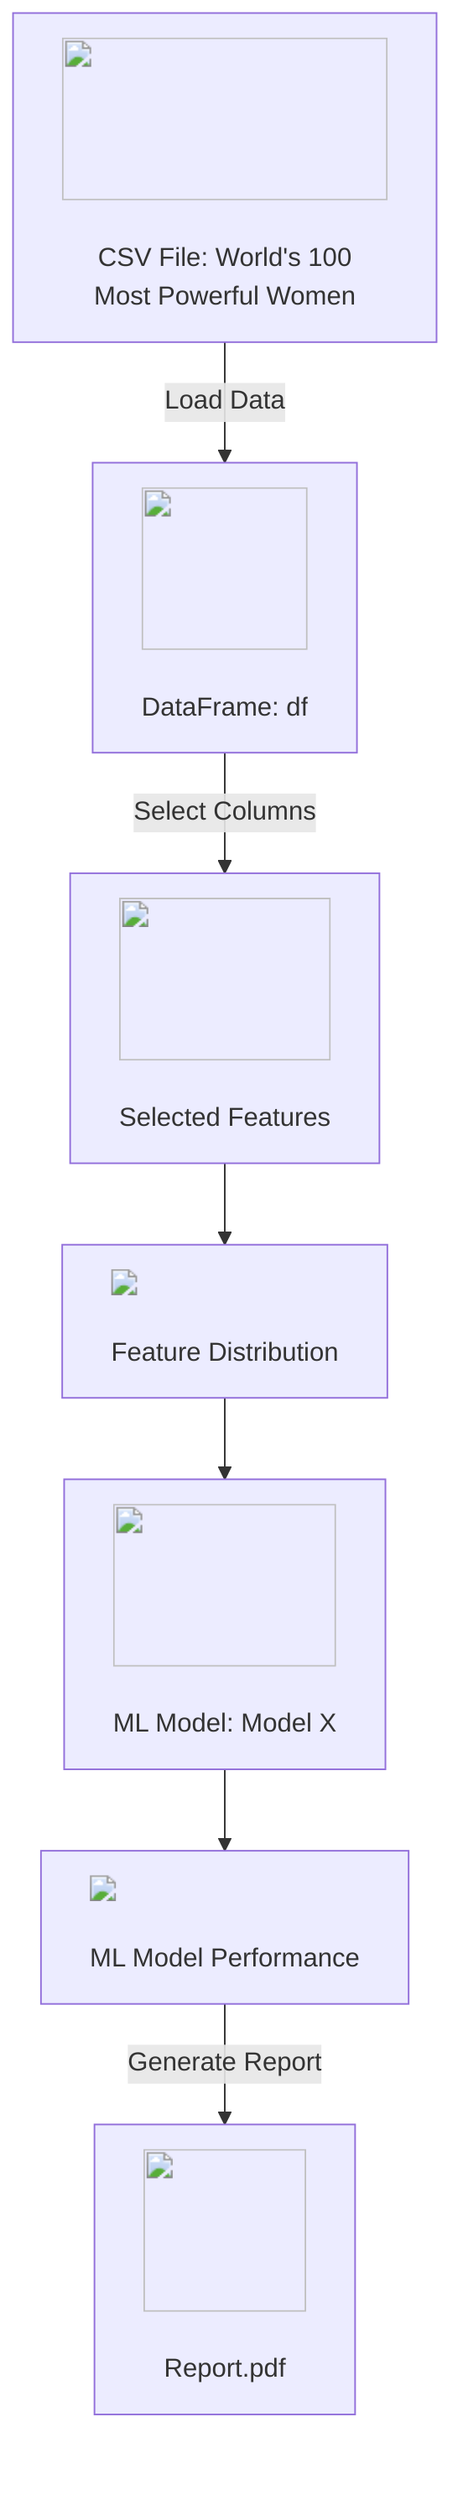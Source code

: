 flowchart TD
  A["<img src='icons/file.svg' width=100 height=100/> <br/> CSV File: World's 100 Most Powerful Women"] -->|Load Data| B["<img src='icons/table.svg' width=100 height=100/> <br/> DataFrame: df"]
  B -->|Select Columns| C["<img src='icons/column_split.svg' width=100 height=100/> <br/> Selected Features"]
  C --> D["<img src='dummy_plots/boxplot_template.svg'/> <br/> Feature Distribution"]
  D --> E["<img src='icons/brain.svg' width=100 height=100/> <br/> ML Model: Model X"]
  E --> F["<img src='dummy_plots/lineplot_template.svg'/> <br/> ML Model Performance"]
  F -->|Generate Report| G["<img src='icons/file.svg' width=100 height=100/> <br/> Report.pdf"]